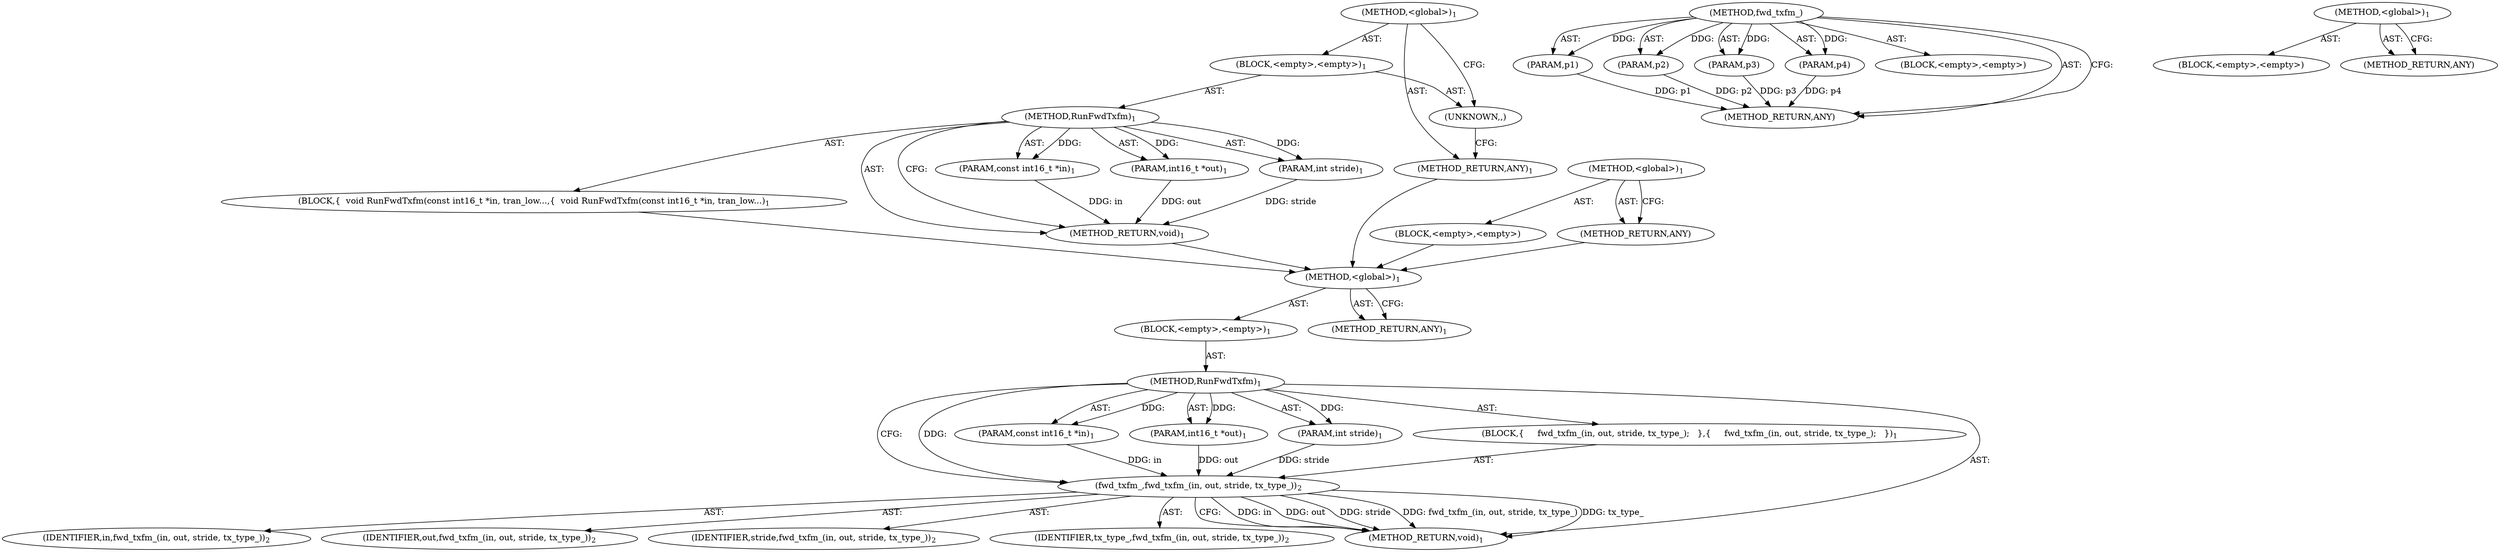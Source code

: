 digraph "&lt;global&gt;" {
vulnerable_6 [label=<(METHOD,&lt;global&gt;)<SUB>1</SUB>>];
vulnerable_7 [label=<(BLOCK,&lt;empty&gt;,&lt;empty&gt;)<SUB>1</SUB>>];
vulnerable_8 [label=<(METHOD,RunFwdTxfm)<SUB>1</SUB>>];
vulnerable_9 [label=<(PARAM,const int16_t *in)<SUB>1</SUB>>];
vulnerable_10 [label=<(PARAM,int16_t *out)<SUB>1</SUB>>];
vulnerable_11 [label=<(PARAM,int stride)<SUB>1</SUB>>];
vulnerable_12 [label=<(BLOCK,{
     fwd_txfm_(in, out, stride, tx_type_);
   },{
     fwd_txfm_(in, out, stride, tx_type_);
   })<SUB>1</SUB>>];
vulnerable_13 [label=<(fwd_txfm_,fwd_txfm_(in, out, stride, tx_type_))<SUB>2</SUB>>];
vulnerable_14 [label=<(IDENTIFIER,in,fwd_txfm_(in, out, stride, tx_type_))<SUB>2</SUB>>];
vulnerable_15 [label=<(IDENTIFIER,out,fwd_txfm_(in, out, stride, tx_type_))<SUB>2</SUB>>];
vulnerable_16 [label=<(IDENTIFIER,stride,fwd_txfm_(in, out, stride, tx_type_))<SUB>2</SUB>>];
vulnerable_17 [label=<(IDENTIFIER,tx_type_,fwd_txfm_(in, out, stride, tx_type_))<SUB>2</SUB>>];
vulnerable_18 [label=<(METHOD_RETURN,void)<SUB>1</SUB>>];
vulnerable_20 [label=<(METHOD_RETURN,ANY)<SUB>1</SUB>>];
vulnerable_37 [label=<(METHOD,fwd_txfm_)>];
vulnerable_38 [label=<(PARAM,p1)>];
vulnerable_39 [label=<(PARAM,p2)>];
vulnerable_40 [label=<(PARAM,p3)>];
vulnerable_41 [label=<(PARAM,p4)>];
vulnerable_42 [label=<(BLOCK,&lt;empty&gt;,&lt;empty&gt;)>];
vulnerable_43 [label=<(METHOD_RETURN,ANY)>];
vulnerable_31 [label=<(METHOD,&lt;global&gt;)<SUB>1</SUB>>];
vulnerable_32 [label=<(BLOCK,&lt;empty&gt;,&lt;empty&gt;)>];
vulnerable_33 [label=<(METHOD_RETURN,ANY)>];
fixed_6 [label=<(METHOD,&lt;global&gt;)<SUB>1</SUB>>];
fixed_7 [label=<(BLOCK,&lt;empty&gt;,&lt;empty&gt;)<SUB>1</SUB>>];
fixed_8 [label=<(METHOD,RunFwdTxfm)<SUB>1</SUB>>];
fixed_9 [label=<(PARAM,const int16_t *in)<SUB>1</SUB>>];
fixed_10 [label=<(PARAM,int16_t *out)<SUB>1</SUB>>];
fixed_11 [label=<(PARAM,int stride)<SUB>1</SUB>>];
fixed_12 [label=<(BLOCK,{
  void RunFwdTxfm(const int16_t *in, tran_low...,{
  void RunFwdTxfm(const int16_t *in, tran_low...)<SUB>1</SUB>>];
fixed_13 [label=<(METHOD_RETURN,void)<SUB>1</SUB>>];
fixed_15 [label=<(UNKNOWN,,)>];
fixed_16 [label=<(METHOD_RETURN,ANY)<SUB>1</SUB>>];
fixed_27 [label=<(METHOD,&lt;global&gt;)<SUB>1</SUB>>];
fixed_28 [label=<(BLOCK,&lt;empty&gt;,&lt;empty&gt;)>];
fixed_29 [label=<(METHOD_RETURN,ANY)>];
vulnerable_6 -> vulnerable_7  [key=0, label="AST: "];
vulnerable_6 -> vulnerable_20  [key=0, label="AST: "];
vulnerable_6 -> vulnerable_20  [key=1, label="CFG: "];
vulnerable_7 -> vulnerable_8  [key=0, label="AST: "];
vulnerable_8 -> vulnerable_9  [key=0, label="AST: "];
vulnerable_8 -> vulnerable_9  [key=1, label="DDG: "];
vulnerable_8 -> vulnerable_10  [key=0, label="AST: "];
vulnerable_8 -> vulnerable_10  [key=1, label="DDG: "];
vulnerable_8 -> vulnerable_11  [key=0, label="AST: "];
vulnerable_8 -> vulnerable_11  [key=1, label="DDG: "];
vulnerable_8 -> vulnerable_12  [key=0, label="AST: "];
vulnerable_8 -> vulnerable_18  [key=0, label="AST: "];
vulnerable_8 -> vulnerable_13  [key=0, label="CFG: "];
vulnerable_8 -> vulnerable_13  [key=1, label="DDG: "];
vulnerable_9 -> vulnerable_13  [key=0, label="DDG: in"];
vulnerable_10 -> vulnerable_13  [key=0, label="DDG: out"];
vulnerable_11 -> vulnerable_13  [key=0, label="DDG: stride"];
vulnerable_12 -> vulnerable_13  [key=0, label="AST: "];
vulnerable_13 -> vulnerable_14  [key=0, label="AST: "];
vulnerable_13 -> vulnerable_15  [key=0, label="AST: "];
vulnerable_13 -> vulnerable_16  [key=0, label="AST: "];
vulnerable_13 -> vulnerable_17  [key=0, label="AST: "];
vulnerable_13 -> vulnerable_18  [key=0, label="CFG: "];
vulnerable_13 -> vulnerable_18  [key=1, label="DDG: in"];
vulnerable_13 -> vulnerable_18  [key=2, label="DDG: out"];
vulnerable_13 -> vulnerable_18  [key=3, label="DDG: stride"];
vulnerable_13 -> vulnerable_18  [key=4, label="DDG: fwd_txfm_(in, out, stride, tx_type_)"];
vulnerable_13 -> vulnerable_18  [key=5, label="DDG: tx_type_"];
vulnerable_37 -> vulnerable_38  [key=0, label="AST: "];
vulnerable_37 -> vulnerable_38  [key=1, label="DDG: "];
vulnerable_37 -> vulnerable_42  [key=0, label="AST: "];
vulnerable_37 -> vulnerable_39  [key=0, label="AST: "];
vulnerable_37 -> vulnerable_39  [key=1, label="DDG: "];
vulnerable_37 -> vulnerable_43  [key=0, label="AST: "];
vulnerable_37 -> vulnerable_43  [key=1, label="CFG: "];
vulnerable_37 -> vulnerable_40  [key=0, label="AST: "];
vulnerable_37 -> vulnerable_40  [key=1, label="DDG: "];
vulnerable_37 -> vulnerable_41  [key=0, label="AST: "];
vulnerable_37 -> vulnerable_41  [key=1, label="DDG: "];
vulnerable_38 -> vulnerable_43  [key=0, label="DDG: p1"];
vulnerable_39 -> vulnerable_43  [key=0, label="DDG: p2"];
vulnerable_40 -> vulnerable_43  [key=0, label="DDG: p3"];
vulnerable_41 -> vulnerable_43  [key=0, label="DDG: p4"];
vulnerable_31 -> vulnerable_32  [key=0, label="AST: "];
vulnerable_31 -> vulnerable_33  [key=0, label="AST: "];
vulnerable_31 -> vulnerable_33  [key=1, label="CFG: "];
fixed_6 -> fixed_7  [key=0, label="AST: "];
fixed_6 -> fixed_16  [key=0, label="AST: "];
fixed_6 -> fixed_15  [key=0, label="CFG: "];
fixed_7 -> fixed_8  [key=0, label="AST: "];
fixed_7 -> fixed_15  [key=0, label="AST: "];
fixed_8 -> fixed_9  [key=0, label="AST: "];
fixed_8 -> fixed_9  [key=1, label="DDG: "];
fixed_8 -> fixed_10  [key=0, label="AST: "];
fixed_8 -> fixed_10  [key=1, label="DDG: "];
fixed_8 -> fixed_11  [key=0, label="AST: "];
fixed_8 -> fixed_11  [key=1, label="DDG: "];
fixed_8 -> fixed_12  [key=0, label="AST: "];
fixed_8 -> fixed_13  [key=0, label="AST: "];
fixed_8 -> fixed_13  [key=1, label="CFG: "];
fixed_9 -> fixed_13  [key=0, label="DDG: in"];
fixed_10 -> fixed_13  [key=0, label="DDG: out"];
fixed_11 -> fixed_13  [key=0, label="DDG: stride"];
fixed_12 -> vulnerable_6  [key=0];
fixed_13 -> vulnerable_6  [key=0];
fixed_15 -> fixed_16  [key=0, label="CFG: "];
fixed_16 -> vulnerable_6  [key=0];
fixed_27 -> fixed_28  [key=0, label="AST: "];
fixed_27 -> fixed_29  [key=0, label="AST: "];
fixed_27 -> fixed_29  [key=1, label="CFG: "];
fixed_28 -> vulnerable_6  [key=0];
fixed_29 -> vulnerable_6  [key=0];
}

